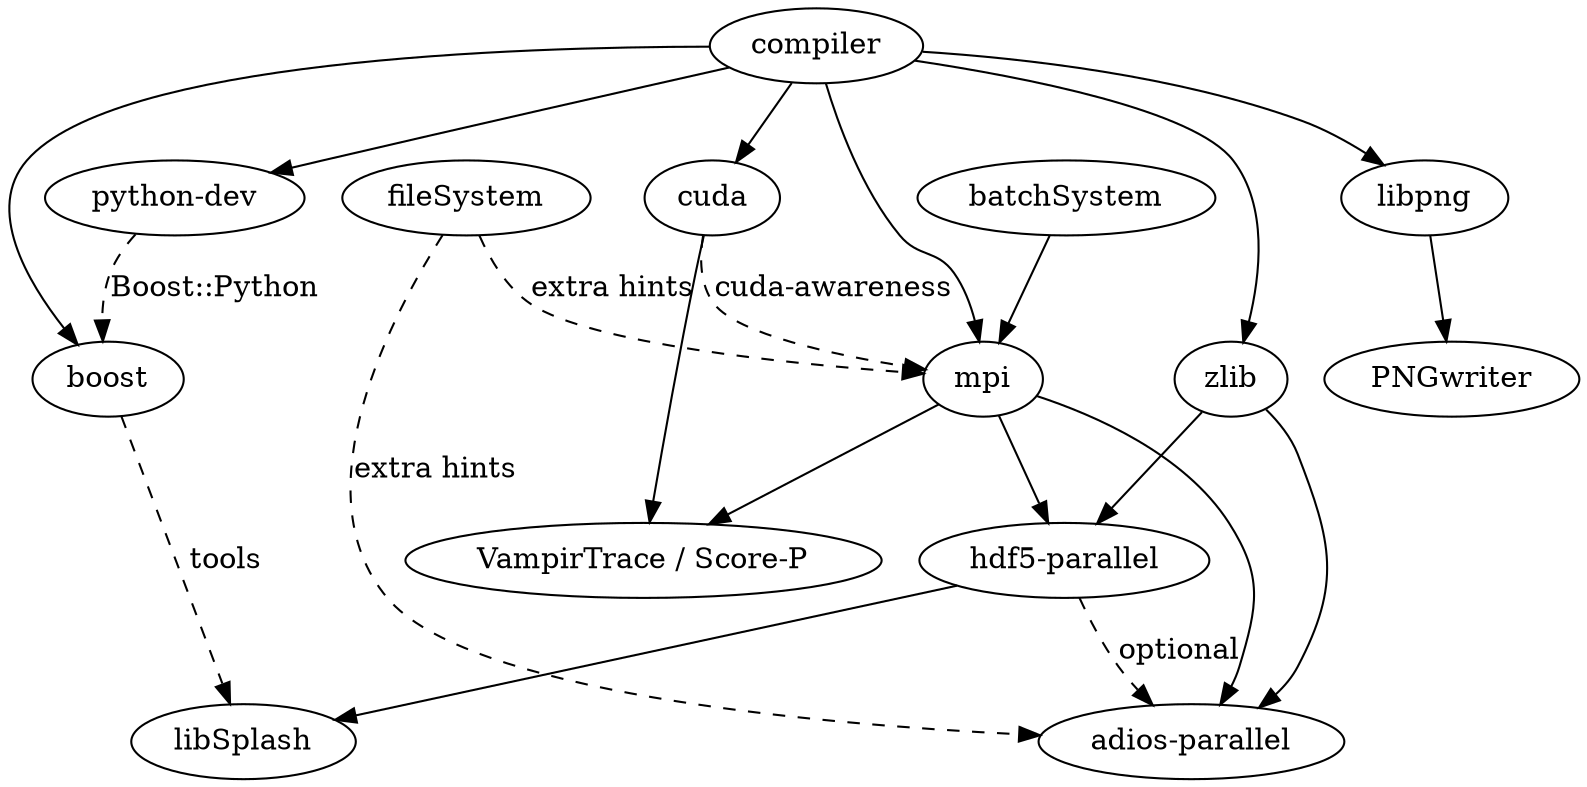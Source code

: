 /* Generate the output
 *
 * Debian: apt-get install libgraph-easy-perl
 * Command:
 *   graph-easy --input=libraryDependencies.dot --boxart > libraryDependencies.md
 *   graph-easy --input=libraryDependencies.dot --as_ascii > libraryDependencies.txt
 *   graph-easy --input=libraryDependencies.dot --svg > libraryDependencies.svg
 *   graph-easy --input=libraryDependencies.dot --png
 */

digraph PIConGPU {
    compiler -> cuda;
    compiler -> mpi;
    compiler -> boost;
    compiler -> python;
    compiler -> zlib;
    compiler -> libpng;

    cuda -> mpi [style=dashed label="cuda-awareness"];
    batchSystem -> mpi;
    fileSystem -> mpi [style=dashed label="extra hints"];

    python [label="python-dev"];
    python -> boost [style=dashed label="Boost::Python"];

    hdf5 [label="hdf5-parallel"];
    mpi -> hdf5;
    zlib -> hdf5;
    hdf5 -> libSplash;
    boost -> libSplash [style=dashed label="tools"];

    adios [label="adios-parallel"];
    mpi -> adios;
    zlib -> adios;
    hdf5 -> adios [style=dashed label="optional"];
    fileSystem -> adios [style=dashed label="extra hints"];

    libpng -> PNGwriter;

    trace [label="VampirTrace / Score-P"];
    mpi -> trace;
    cuda -> trace;
}
